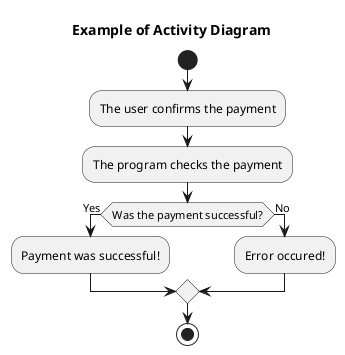 @startuml

title Example of Activity Diagram 

start
:The user confirms the payment;
:The program checks the payment;
if (Was the payment successful?) then (Yes)
  :Payment was successful!;
else (No)
  :Error occured!;
endif
stop

@enduml
